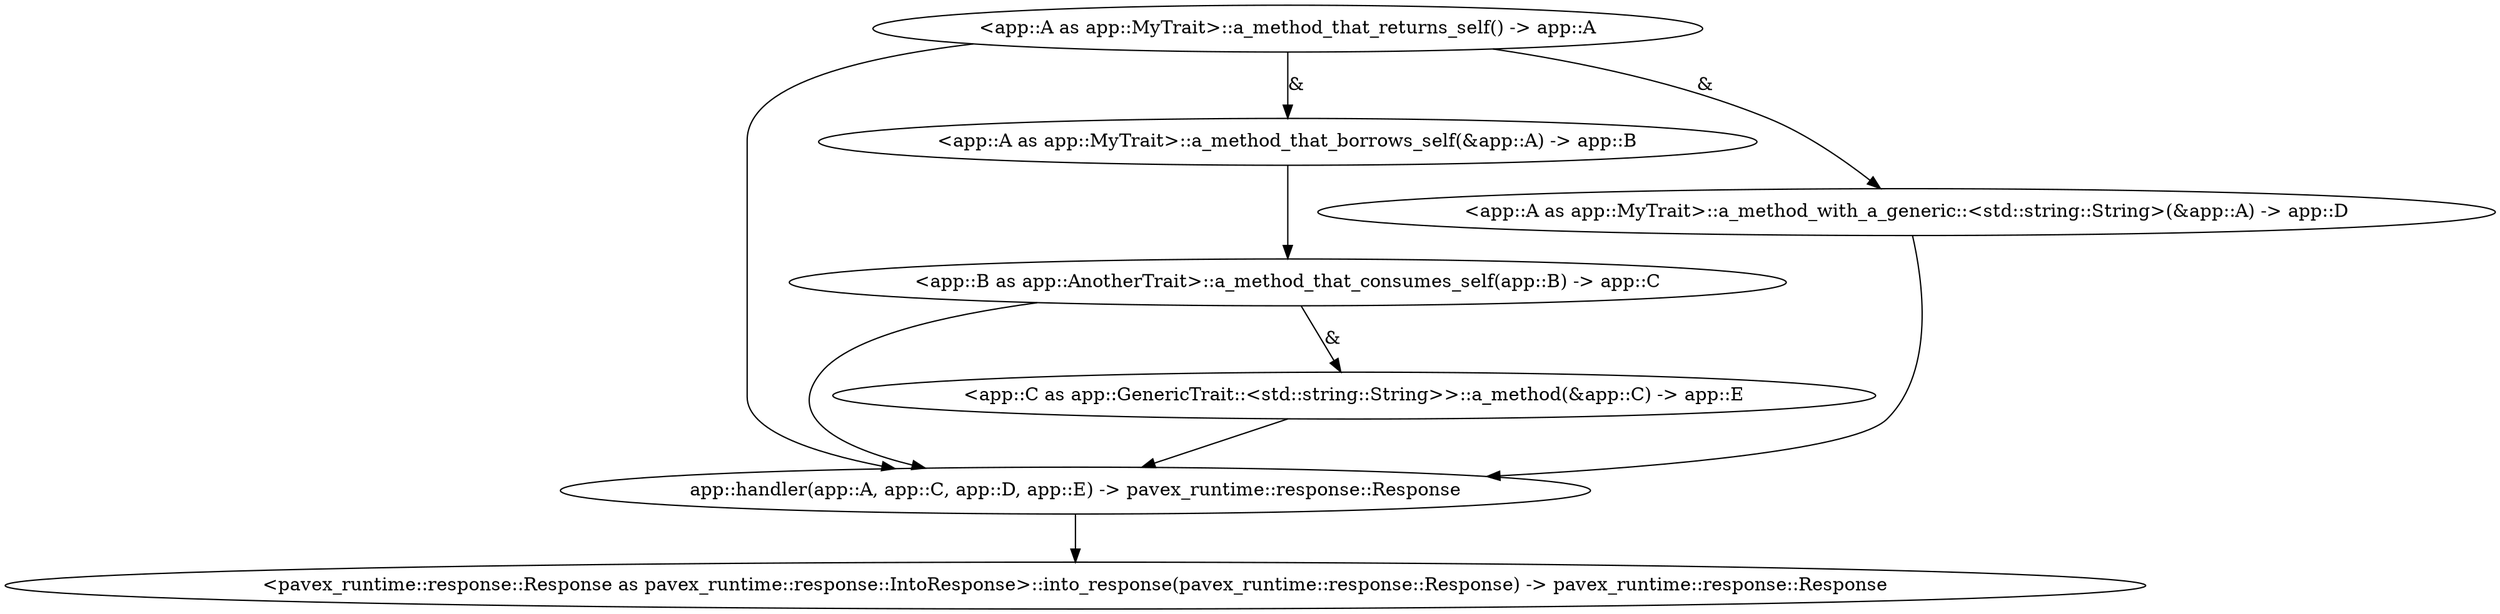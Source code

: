 digraph "GET /home" {
    0 [ label = "app::handler(app::A, app::C, app::D, app::E) -> pavex_runtime::response::Response"]
    1 [ label = "<app::C as app::GenericTrait::<std::string::String>>::a_method(&app::C) -> app::E"]
    2 [ label = "<app::B as app::AnotherTrait>::a_method_that_consumes_self(app::B) -> app::C"]
    3 [ label = "<app::A as app::MyTrait>::a_method_that_borrows_self(&app::A) -> app::B"]
    4 [ label = "<app::A as app::MyTrait>::a_method_that_returns_self() -> app::A"]
    5 [ label = "<app::A as app::MyTrait>::a_method_with_a_generic::<std::string::String>(&app::A) -> app::D"]
    6 [ label = "<pavex_runtime::response::Response as pavex_runtime::response::IntoResponse>::into_response(pavex_runtime::response::Response) -> pavex_runtime::response::Response"]
    1 -> 0 [ ]
    2 -> 1 [ label = "&"]
    3 -> 2 [ ]
    4 -> 3 [ label = "&"]
    5 -> 0 [ ]
    4 -> 5 [ label = "&"]
    2 -> 0 [ ]
    4 -> 0 [ ]
    0 -> 6 [ ]
}
digraph app_state {
    0 [ label = "crate::ApplicationState() -> crate::ApplicationState"]
}